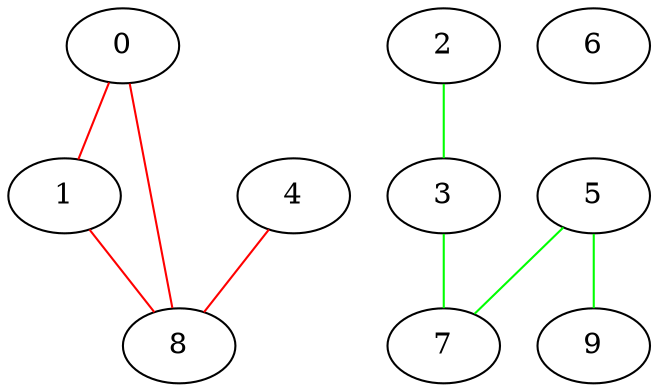 graph eight {
      0 -- 1 [color=red] ;
      0 -- 8 [color=red] ;
      1 -- 8 [color=red] ;
      2 -- 3 [color=green] ;
      3 -- 7 [color=green] ;
      4 -- 8 [color=red] ;
      5 -- 7 [color=green] ;
      5 -- 9 [color=green] ;
      6 ;
      7 ;
      8 ;
      9 
}